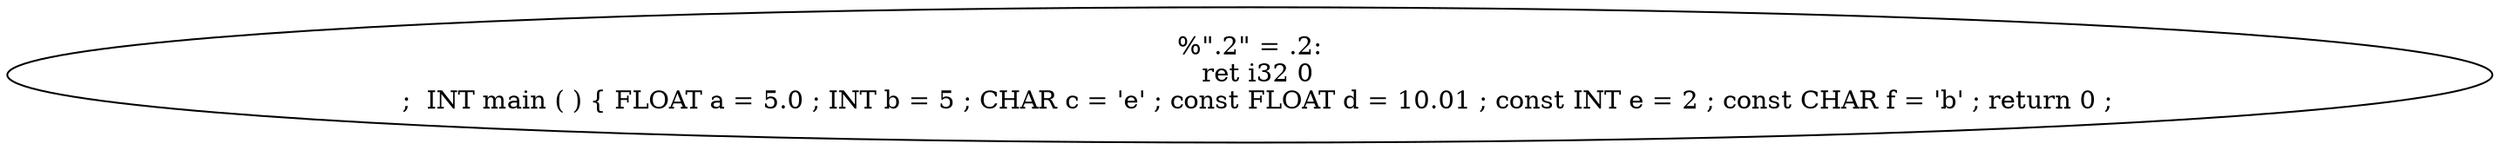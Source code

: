 digraph AST {
  "139136230958336" [label="%\".2\" = .2:
  ret i32 0
  ;  INT main ( ) { FLOAT a = 5.0 ; INT b = 5 ; CHAR c = 'e' ; const FLOAT d = 10.01 ; const INT e = 2 ; const CHAR f = 'b' ; return 0 ;"];
}
